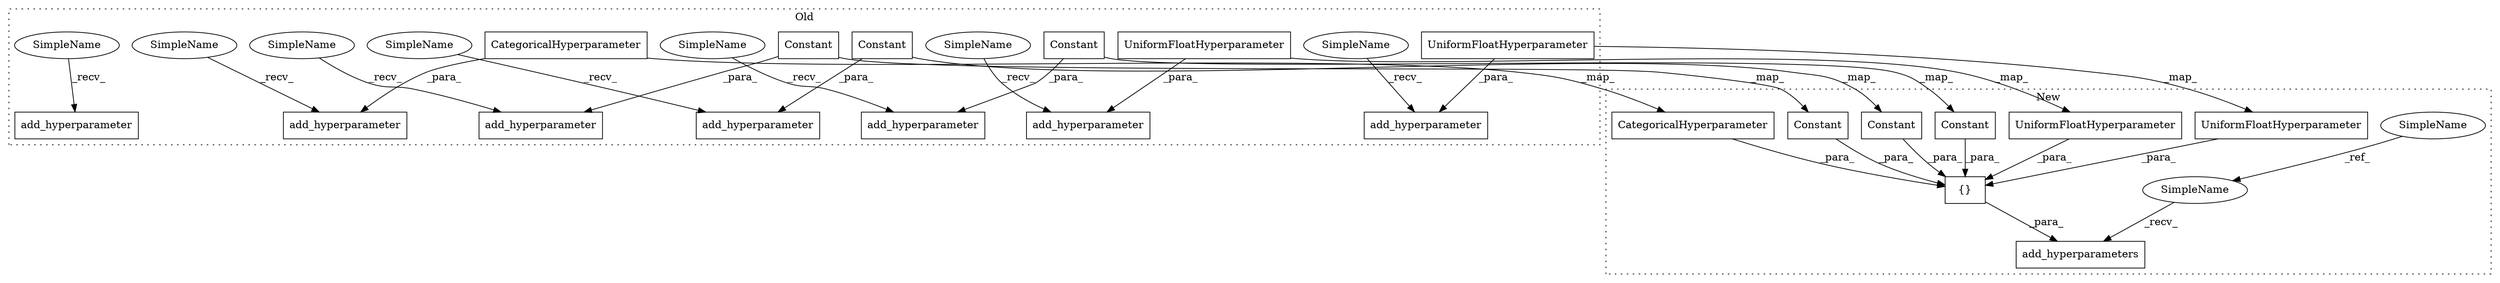 digraph G {
subgraph cluster0 {
1 [label="Constant" a="32" s="3752,3782" l="9,1" shape="box"];
3 [label="add_hyperparameter" a="32" s="3733,3783" l="19,1" shape="box"];
7 [label="add_hyperparameter" a="32" s="3487,3560" l="19,1" shape="box"];
8 [label="UniformFloatHyperparameter" a="32" s="3506,3559" l="27,1" shape="box"];
10 [label="add_hyperparameter" a="32" s="3123,3207" l="19,1" shape="box"];
11 [label="CategoricalHyperparameter" a="32" s="3142,3206" l="26,1" shape="box"];
13 [label="add_hyperparameter" a="32" s="3582,3630" l="19,1" shape="box"];
14 [label="Constant" a="32" s="3601,3629" l="9,1" shape="box"];
16 [label="add_hyperparameter" a="32" s="3343,3386" l="19,1" shape="box"];
17 [label="Constant" a="32" s="3362,3385" l="9,1" shape="box"];
19 [label="add_hyperparameter" a="32" s="3400,3475" l="19,1" shape="box"];
20 [label="UniformFloatHyperparameter" a="32" s="3419,3474" l="27,1" shape="box"];
22 [label="add_hyperparameter" a="32" s="3654,3705" l="19,1" shape="box"];
24 [label="SimpleName" a="42" s="3484" l="2" shape="ellipse"];
25 [label="SimpleName" a="42" s="3340" l="2" shape="ellipse"];
26 [label="SimpleName" a="42" s="3651" l="2" shape="ellipse"];
27 [label="SimpleName" a="42" s="3730" l="2" shape="ellipse"];
28 [label="SimpleName" a="42" s="3397" l="2" shape="ellipse"];
29 [label="SimpleName" a="42" s="3120" l="2" shape="ellipse"];
30 [label="SimpleName" a="42" s="3579" l="2" shape="ellipse"];
label = "Old";
style="dotted";
}
subgraph cluster1 {
2 [label="Constant" a="32" s="3561,3591" l="9,1" shape="box"];
4 [label="{}" a="4" s="3630,3698" l="1,1" shape="box"];
5 [label="add_hyperparameters" a="32" s="3601,3699" l="20,1" shape="box"];
6 [label="SimpleName" a="42" s="3075" l="2" shape="ellipse"];
9 [label="UniformFloatHyperparameter" a="32" s="3384,3437" l="27,1" shape="box"];
12 [label="CategoricalHyperparameter" a="32" s="3112,3176" l="26,1" shape="box"];
15 [label="Constant" a="32" s="3456,3484" l="9,1" shape="box"];
18 [label="Constant" a="32" s="3286,3309" l="9,1" shape="box"];
21 [label="UniformFloatHyperparameter" a="32" s="3320,3375" l="27,1" shape="box"];
23 [label="SimpleName" a="42" s="3598" l="2" shape="ellipse"];
label = "New";
style="dotted";
}
1 -> 2 [label="_map_"];
1 -> 3 [label="_para_"];
2 -> 4 [label="_para_"];
4 -> 5 [label="_para_"];
6 -> 23 [label="_ref_"];
8 -> 9 [label="_map_"];
8 -> 7 [label="_para_"];
9 -> 4 [label="_para_"];
11 -> 12 [label="_map_"];
11 -> 10 [label="_para_"];
12 -> 4 [label="_para_"];
14 -> 13 [label="_para_"];
14 -> 15 [label="_map_"];
15 -> 4 [label="_para_"];
17 -> 18 [label="_map_"];
17 -> 16 [label="_para_"];
18 -> 4 [label="_para_"];
20 -> 21 [label="_map_"];
20 -> 19 [label="_para_"];
21 -> 4 [label="_para_"];
23 -> 5 [label="_recv_"];
24 -> 7 [label="_recv_"];
25 -> 16 [label="_recv_"];
26 -> 22 [label="_recv_"];
27 -> 3 [label="_recv_"];
28 -> 19 [label="_recv_"];
29 -> 10 [label="_recv_"];
30 -> 13 [label="_recv_"];
}